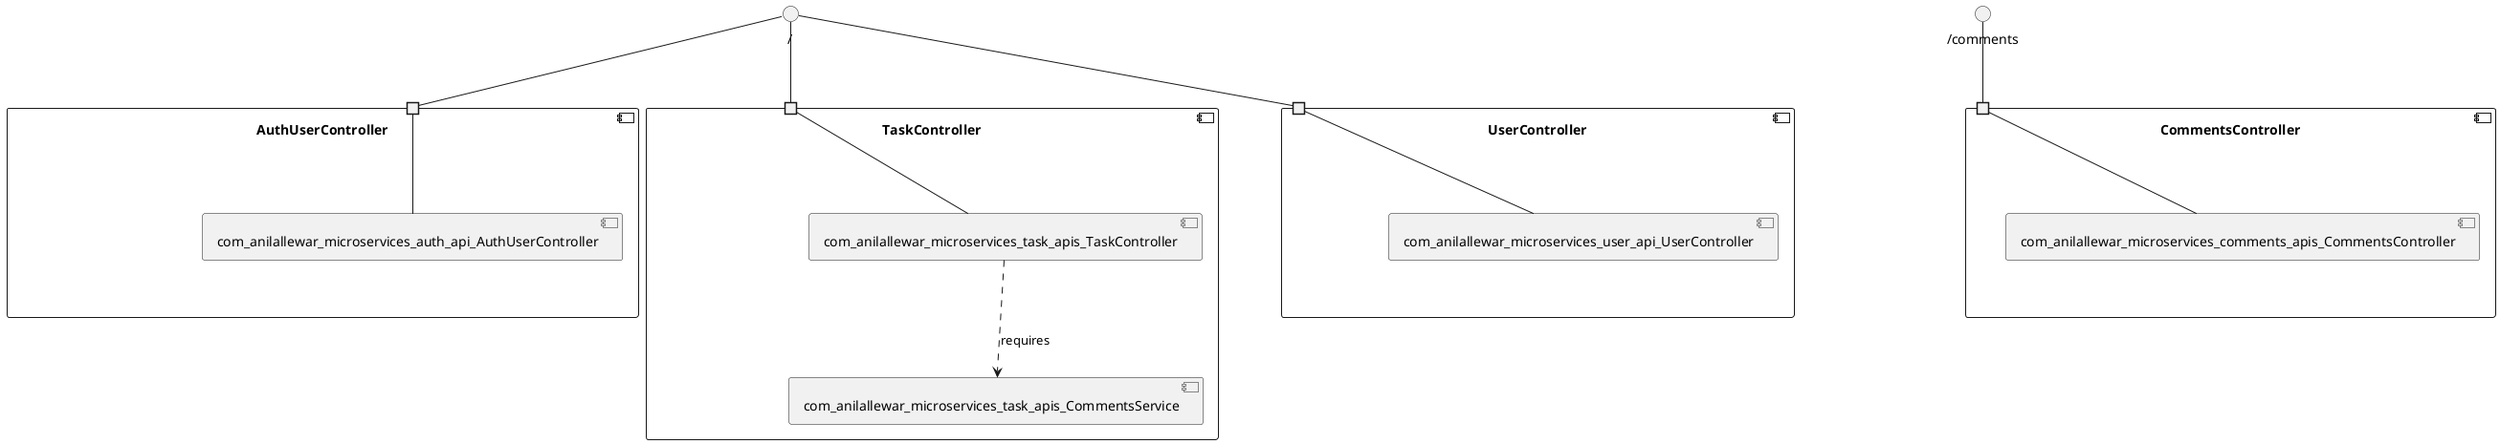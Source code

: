 @startuml
skinparam fixCircleLabelOverlapping true
component "AuthUserController\n\n\n\n\n\n" {
[com_anilallewar_microservices_auth_api_AuthUserController]
portin " " as AuthUserController.requires._
"AuthUserController.requires._"--[com_anilallewar_microservices_auth_api_AuthUserController]
}
interface "/" as interface._
interface._--"AuthUserController.requires._"
component "CommentsController\n\n\n\n\n\n" {
[com_anilallewar_microservices_comments_apis_CommentsController]
portin " " as CommentsController.requires._comments
"CommentsController.requires._comments"--[com_anilallewar_microservices_comments_apis_CommentsController]
}
interface "/comments" as interface._comments
interface._comments--"CommentsController.requires._comments"
component "TaskController\n\n\n\n\n\n" {
[com_anilallewar_microservices_task_apis_CommentsService]
[com_anilallewar_microservices_task_apis_TaskController]
portin " " as TaskController.requires._
[com_anilallewar_microservices_task_apis_TaskController]..>[com_anilallewar_microservices_task_apis_CommentsService] : requires
"TaskController.requires._"--[com_anilallewar_microservices_task_apis_TaskController]
}
interface "/" as interface._
interface._--"TaskController.requires._"
component "UserController\n\n\n\n\n\n" {
[com_anilallewar_microservices_user_api_UserController]
portin " " as UserController.requires._
"UserController.requires._"--[com_anilallewar_microservices_user_api_UserController]
}
interface "/" as interface._
interface._--"UserController.requires._"

@enduml
